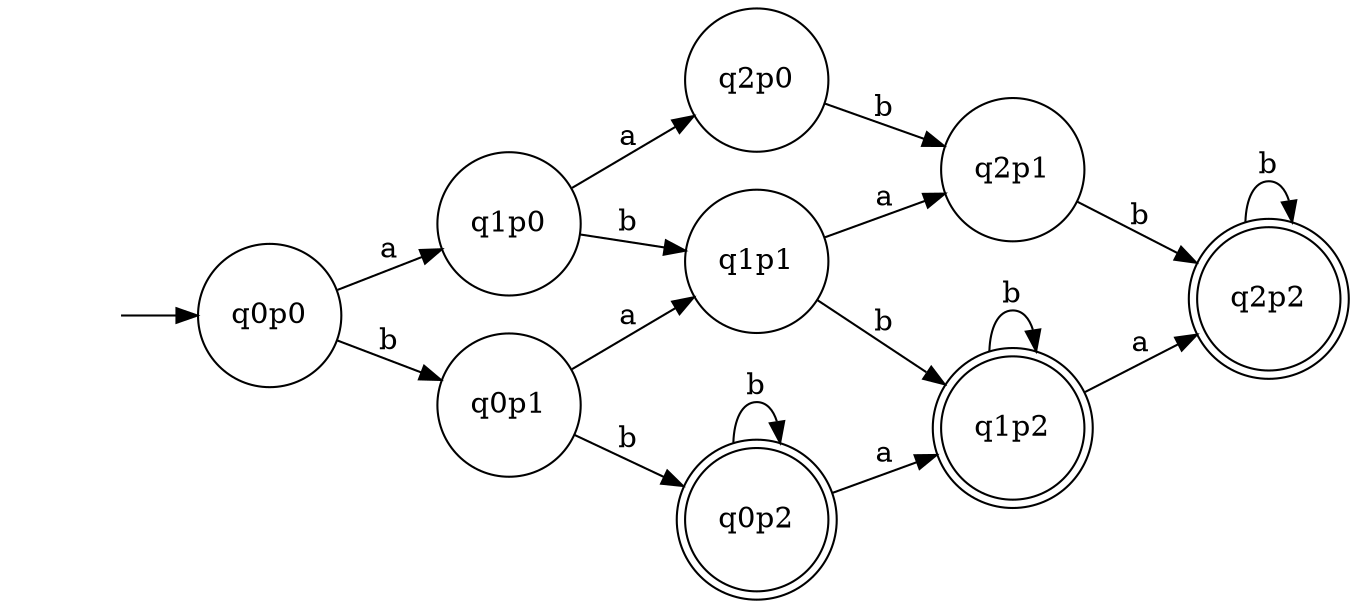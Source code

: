 digraph G {
    rankdir=LR;
    node [shape=doublecircle]; q2p2, q0p2, q1p2;
    node [shape=circle];

    q0p0 -> q1p0 [label="a"];
    q0p0 -> q0p1 [label="b"];
    q0p1 -> q1p1 [label="a"];
    q0p1 -> q0p2 [label="b"];
    q0p2 -> q1p2 [label="a"];
    q0p2 -> q0p2 [label="b"];
    q1p0 -> q2p0 [label="a"];
    q1p0 -> q1p1 [label="b"];
    q1p1 -> q2p1 [label="a"];
    q1p1 -> q1p2 [label="b"];
    q1p2 -> q2p2 [label="a"];
    q1p2 -> q1p2 [label="b"];

    q2p0 -> q2p1 [label="b"];
    q2p1 -> q2p2 [label="b"];
    q2p2 -> q2p2 [label="b"];
    
    node [shape = none, label=""]; 0;
    0 -> q0p0;
}
